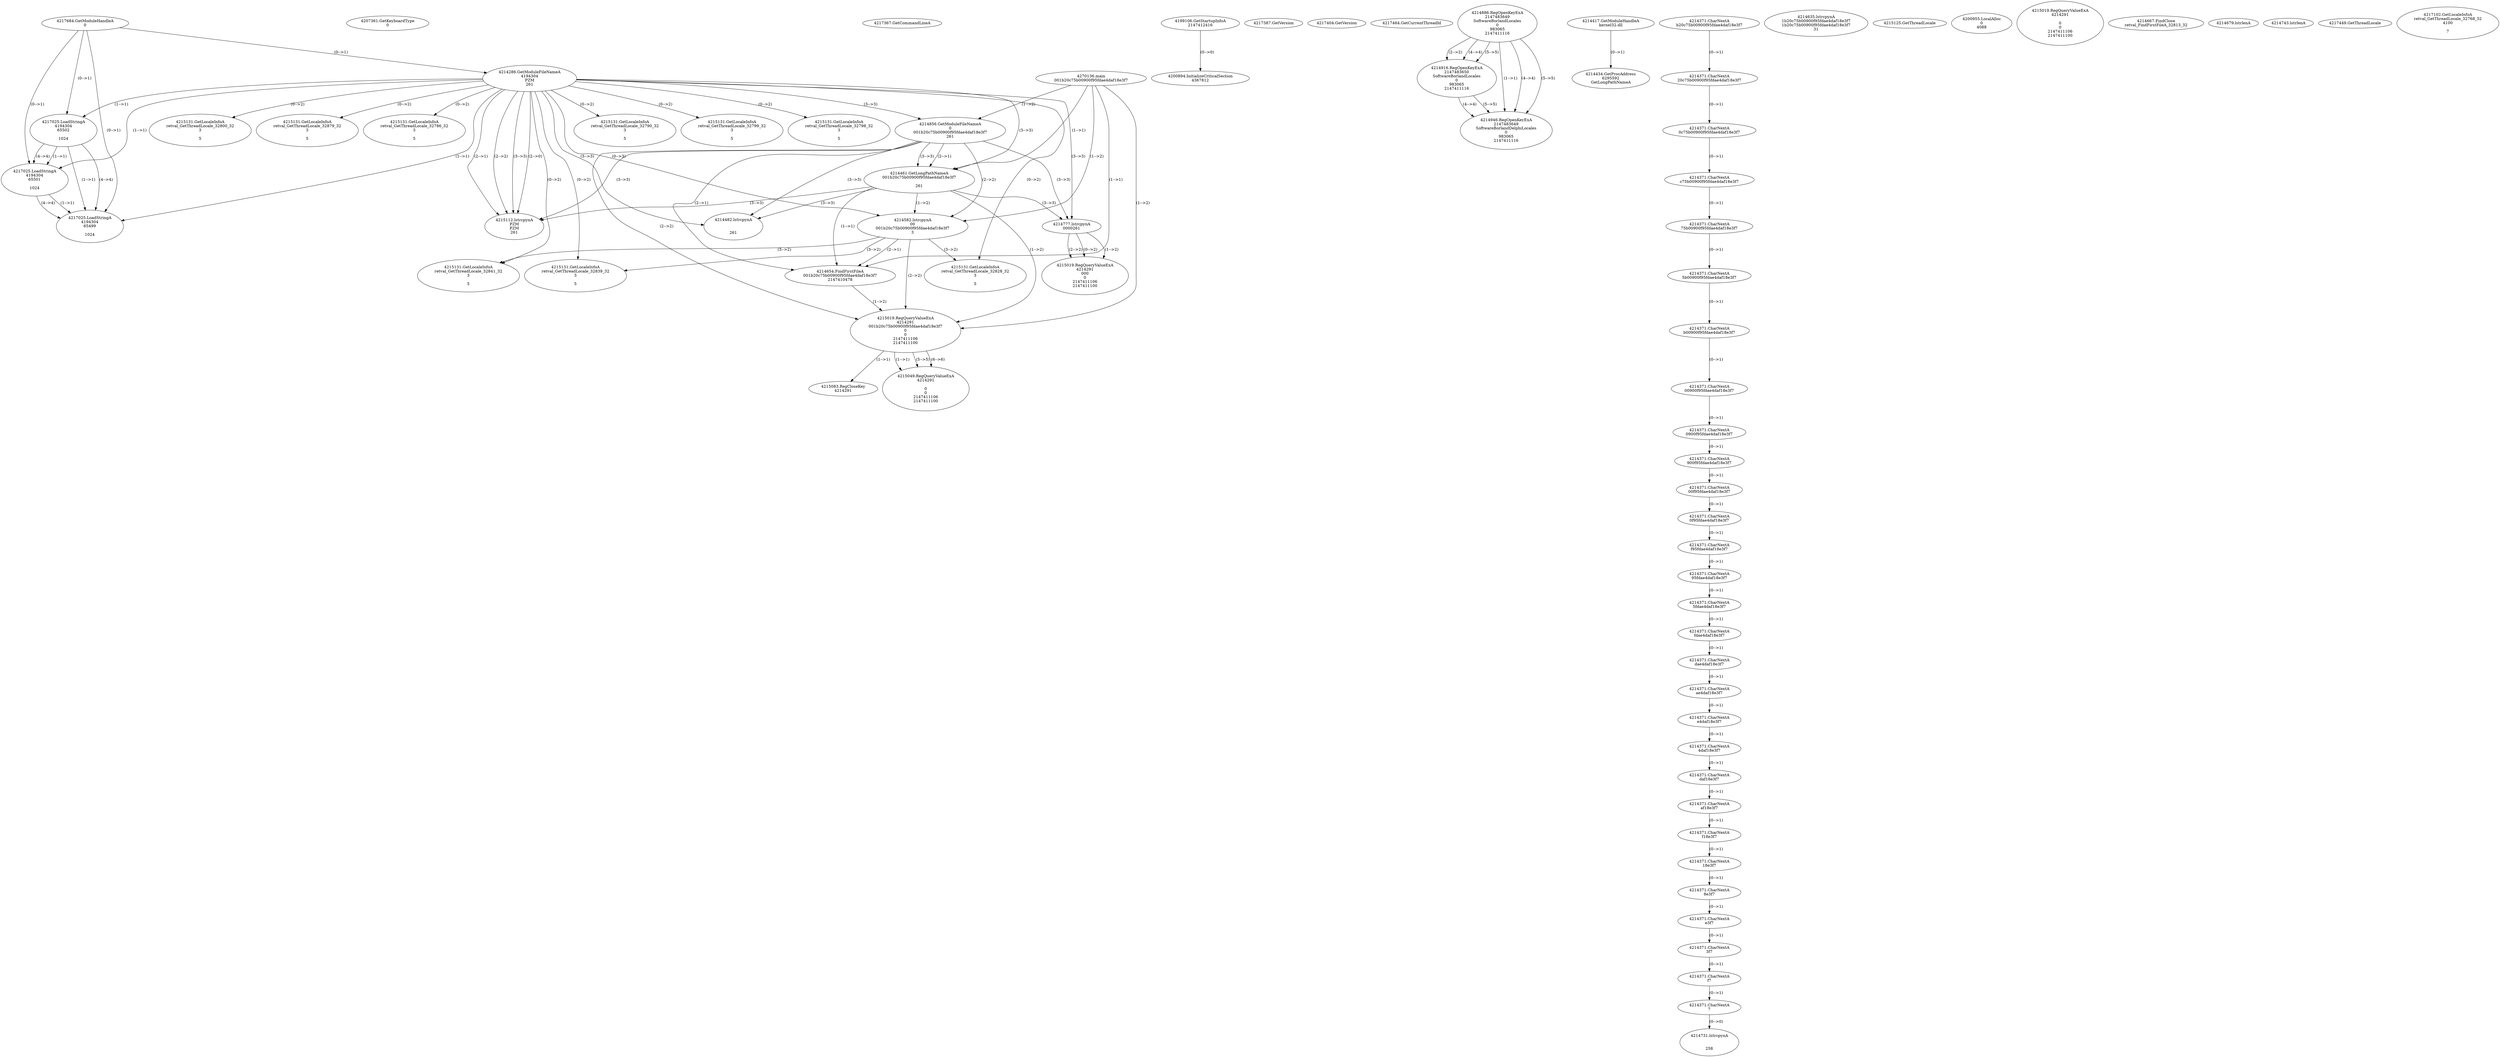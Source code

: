 // Global SCDG with merge call
digraph {
	0 [label="4270136.main
001b20c75b00900f95fdae4daf18e3f7"]
	1 [label="4217684.GetModuleHandleA
0"]
	2 [label="4207361.GetKeyboardType
0"]
	3 [label="4217367.GetCommandLineA
"]
	4 [label="4199106.GetStartupInfoA
2147412416"]
	5 [label="4217387.GetVersion
"]
	6 [label="4217404.GetVersion
"]
	7 [label="4217464.GetCurrentThreadId
"]
	8 [label="4214286.GetModuleFileNameA
4194304
PZM
261"]
	1 -> 8 [label="(0-->1)"]
	9 [label="4214856.GetModuleFileNameA
0
001b20c75b00900f95fdae4daf18e3f7
261"]
	0 -> 9 [label="(1-->2)"]
	8 -> 9 [label="(3-->3)"]
	10 [label="4214886.RegOpenKeyExA
2147483649
Software\Borland\Locales
0
983065
2147411116"]
	11 [label="4214916.RegOpenKeyExA
2147483650
Software\Borland\Locales
0
983065
2147411116"]
	10 -> 11 [label="(2-->2)"]
	10 -> 11 [label="(4-->4)"]
	10 -> 11 [label="(5-->5)"]
	12 [label="4214417.GetModuleHandleA
kernel32.dll"]
	13 [label="4214434.GetProcAddress
6295592
GetLongPathNameA"]
	12 -> 13 [label="(0-->1)"]
	14 [label="4214461.GetLongPathNameA
001b20c75b00900f95fdae4daf18e3f7

261"]
	0 -> 14 [label="(1-->1)"]
	9 -> 14 [label="(2-->1)"]
	8 -> 14 [label="(3-->3)"]
	9 -> 14 [label="(3-->3)"]
	15 [label="4214582.lstrcpynA
00
001b20c75b00900f95fdae4daf18e3f7
3"]
	0 -> 15 [label="(1-->2)"]
	9 -> 15 [label="(2-->2)"]
	14 -> 15 [label="(1-->2)"]
	8 -> 15 [label="(0-->3)"]
	16 [label="4214371.CharNextA
b20c75b00900f95fdae4daf18e3f7"]
	17 [label="4214371.CharNextA
20c75b00900f95fdae4daf18e3f7"]
	16 -> 17 [label="(0-->1)"]
	18 [label="4214371.CharNextA
0c75b00900f95fdae4daf18e3f7"]
	17 -> 18 [label="(0-->1)"]
	19 [label="4214371.CharNextA
c75b00900f95fdae4daf18e3f7"]
	18 -> 19 [label="(0-->1)"]
	20 [label="4214371.CharNextA
75b00900f95fdae4daf18e3f7"]
	19 -> 20 [label="(0-->1)"]
	21 [label="4214371.CharNextA
5b00900f95fdae4daf18e3f7"]
	20 -> 21 [label="(0-->1)"]
	22 [label="4214371.CharNextA
b00900f95fdae4daf18e3f7"]
	21 -> 22 [label="(0-->1)"]
	23 [label="4214371.CharNextA
00900f95fdae4daf18e3f7"]
	22 -> 23 [label="(0-->1)"]
	24 [label="4214371.CharNextA
0900f95fdae4daf18e3f7"]
	23 -> 24 [label="(0-->1)"]
	25 [label="4214371.CharNextA
900f95fdae4daf18e3f7"]
	24 -> 25 [label="(0-->1)"]
	26 [label="4214371.CharNextA
00f95fdae4daf18e3f7"]
	25 -> 26 [label="(0-->1)"]
	27 [label="4214371.CharNextA
0f95fdae4daf18e3f7"]
	26 -> 27 [label="(0-->1)"]
	28 [label="4214371.CharNextA
f95fdae4daf18e3f7"]
	27 -> 28 [label="(0-->1)"]
	29 [label="4214371.CharNextA
95fdae4daf18e3f7"]
	28 -> 29 [label="(0-->1)"]
	30 [label="4214371.CharNextA
5fdae4daf18e3f7"]
	29 -> 30 [label="(0-->1)"]
	31 [label="4214371.CharNextA
fdae4daf18e3f7"]
	30 -> 31 [label="(0-->1)"]
	32 [label="4214371.CharNextA
dae4daf18e3f7"]
	31 -> 32 [label="(0-->1)"]
	33 [label="4214371.CharNextA
ae4daf18e3f7"]
	32 -> 33 [label="(0-->1)"]
	34 [label="4214371.CharNextA
e4daf18e3f7"]
	33 -> 34 [label="(0-->1)"]
	35 [label="4214371.CharNextA
4daf18e3f7"]
	34 -> 35 [label="(0-->1)"]
	36 [label="4214371.CharNextA
daf18e3f7"]
	35 -> 36 [label="(0-->1)"]
	37 [label="4214371.CharNextA
af18e3f7"]
	36 -> 37 [label="(0-->1)"]
	38 [label="4214371.CharNextA
f18e3f7"]
	37 -> 38 [label="(0-->1)"]
	39 [label="4214371.CharNextA
18e3f7"]
	38 -> 39 [label="(0-->1)"]
	40 [label="4214371.CharNextA
8e3f7"]
	39 -> 40 [label="(0-->1)"]
	41 [label="4214371.CharNextA
e3f7"]
	40 -> 41 [label="(0-->1)"]
	42 [label="4214371.CharNextA
3f7"]
	41 -> 42 [label="(0-->1)"]
	43 [label="4214371.CharNextA
f7"]
	42 -> 43 [label="(0-->1)"]
	44 [label="4214371.CharNextA
7"]
	43 -> 44 [label="(0-->1)"]
	45 [label="4214635.lstrcpynA
1b20c75b00900f95fdae4daf18e3f7
1b20c75b00900f95fdae4daf18e3f7
31"]
	46 [label="4214654.FindFirstFileA
001b20c75b00900f95fdae4daf18e3f7
2147410478"]
	0 -> 46 [label="(1-->1)"]
	9 -> 46 [label="(2-->1)"]
	14 -> 46 [label="(1-->1)"]
	15 -> 46 [label="(2-->1)"]
	47 [label="4215019.RegQueryValueExA
4214291
001b20c75b00900f95fdae4daf18e3f7
0
0
2147411106
2147411100"]
	0 -> 47 [label="(1-->2)"]
	9 -> 47 [label="(2-->2)"]
	14 -> 47 [label="(1-->2)"]
	15 -> 47 [label="(2-->2)"]
	46 -> 47 [label="(1-->2)"]
	48 [label="4215083.RegCloseKey
4214291"]
	47 -> 48 [label="(1-->1)"]
	49 [label="4215112.lstrcpynA
PZM
PZM
261"]
	8 -> 49 [label="(2-->1)"]
	8 -> 49 [label="(2-->2)"]
	8 -> 49 [label="(3-->3)"]
	9 -> 49 [label="(3-->3)"]
	14 -> 49 [label="(3-->3)"]
	8 -> 49 [label="(2-->0)"]
	50 [label="4215125.GetThreadLocale
"]
	51 [label="4215131.GetLocaleInfoA
retval_GetThreadLocale_32828_32
3

5"]
	8 -> 51 [label="(0-->2)"]
	15 -> 51 [label="(3-->2)"]
	52 [label="4217025.LoadStringA
4194304
65502

1024"]
	1 -> 52 [label="(0-->1)"]
	8 -> 52 [label="(1-->1)"]
	53 [label="4217025.LoadStringA
4194304
65501

1024"]
	1 -> 53 [label="(0-->1)"]
	8 -> 53 [label="(1-->1)"]
	52 -> 53 [label="(1-->1)"]
	52 -> 53 [label="(4-->4)"]
	54 [label="4200894.InitializeCriticalSection
4367812"]
	4 -> 54 [label="(0-->0)"]
	55 [label="4200955.LocalAlloc
0
4088"]
	56 [label="4215049.RegQueryValueExA
4214291

0
0
2147411106
2147411100"]
	47 -> 56 [label="(1-->1)"]
	47 -> 56 [label="(5-->5)"]
	47 -> 56 [label="(6-->6)"]
	57 [label="4215131.GetLocaleInfoA
retval_GetThreadLocale_32839_32
3

5"]
	8 -> 57 [label="(0-->2)"]
	15 -> 57 [label="(3-->2)"]
	58 [label="4217025.LoadStringA
4194304
65499

1024"]
	1 -> 58 [label="(0-->1)"]
	8 -> 58 [label="(1-->1)"]
	52 -> 58 [label="(1-->1)"]
	53 -> 58 [label="(1-->1)"]
	52 -> 58 [label="(4-->4)"]
	53 -> 58 [label="(4-->4)"]
	59 [label="4214482.lstrcpynA


261"]
	8 -> 59 [label="(3-->3)"]
	9 -> 59 [label="(3-->3)"]
	14 -> 59 [label="(3-->3)"]
	60 [label="4215019.RegQueryValueExA
4214291

0
0
2147411106
2147411100"]
	61 [label="4215131.GetLocaleInfoA
retval_GetThreadLocale_32790_32
3

5"]
	8 -> 61 [label="(0-->2)"]
	62 [label="4214946.RegOpenKeyExA
2147483649
Software\Borland\Delphi\Locales
0
983065
2147411116"]
	10 -> 62 [label="(1-->1)"]
	10 -> 62 [label="(4-->4)"]
	11 -> 62 [label="(4-->4)"]
	10 -> 62 [label="(5-->5)"]
	11 -> 62 [label="(5-->5)"]
	63 [label="4215131.GetLocaleInfoA
retval_GetThreadLocale_32799_32
3

5"]
	8 -> 63 [label="(0-->2)"]
	64 [label="4215131.GetLocaleInfoA
retval_GetThreadLocale_32798_32
3

5"]
	8 -> 64 [label="(0-->2)"]
	65 [label="4214667.FindClose
retval_FindFirstFileA_32813_32"]
	66 [label="4214679.lstrlenA
"]
	67 [label="4214731.lstrcpynA


258"]
	44 -> 67 [label="(0-->0)"]
	68 [label="4214743.lstrlenA
"]
	69 [label="4214777.lstrcpynA
00\
00\
261"]
	8 -> 69 [label="(3-->3)"]
	9 -> 69 [label="(3-->3)"]
	14 -> 69 [label="(3-->3)"]
	70 [label="4215019.RegQueryValueExA
4214291
00\
0
0
2147411106
2147411100"]
	69 -> 70 [label="(1-->2)"]
	69 -> 70 [label="(2-->2)"]
	69 -> 70 [label="(0-->2)"]
	71 [label="4215131.GetLocaleInfoA
retval_GetThreadLocale_32841_32
3

5"]
	8 -> 71 [label="(0-->2)"]
	15 -> 71 [label="(3-->2)"]
	72 [label="4215131.GetLocaleInfoA
retval_GetThreadLocale_32800_32
3

5"]
	8 -> 72 [label="(0-->2)"]
	73 [label="4217449.GetThreadLocale
"]
	74 [label="4217102.GetLocaleInfoA
retval_GetThreadLocale_32768_32
4100

7"]
	75 [label="4215131.GetLocaleInfoA
retval_GetThreadLocale_32879_32
3

5"]
	8 -> 75 [label="(0-->2)"]
	76 [label="4215131.GetLocaleInfoA
retval_GetThreadLocale_32786_32
3

5"]
	8 -> 76 [label="(0-->2)"]
}
